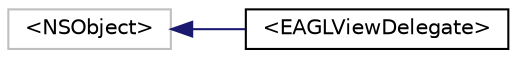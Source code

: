 digraph "Graphical Class Hierarchy"
{
  edge [fontname="Helvetica",fontsize="10",labelfontname="Helvetica",labelfontsize="10"];
  node [fontname="Helvetica",fontsize="10",shape=record];
  rankdir="LR";
  Node1 [label="\<NSObject\>",height=0.2,width=0.4,color="grey75", fillcolor="white", style="filled"];
  Node1 -> Node2 [dir="back",color="midnightblue",fontsize="10",style="solid",fontname="Helvetica"];
  Node2 [label="\<EAGLViewDelegate\>",height=0.2,width=0.4,color="black", fillcolor="white", style="filled",URL="$protocol_e_a_g_l_view_delegate-p.html",tooltip="Delegate object which receives a callback when the surfaced attached to the EAGLView is resized..."];
}
